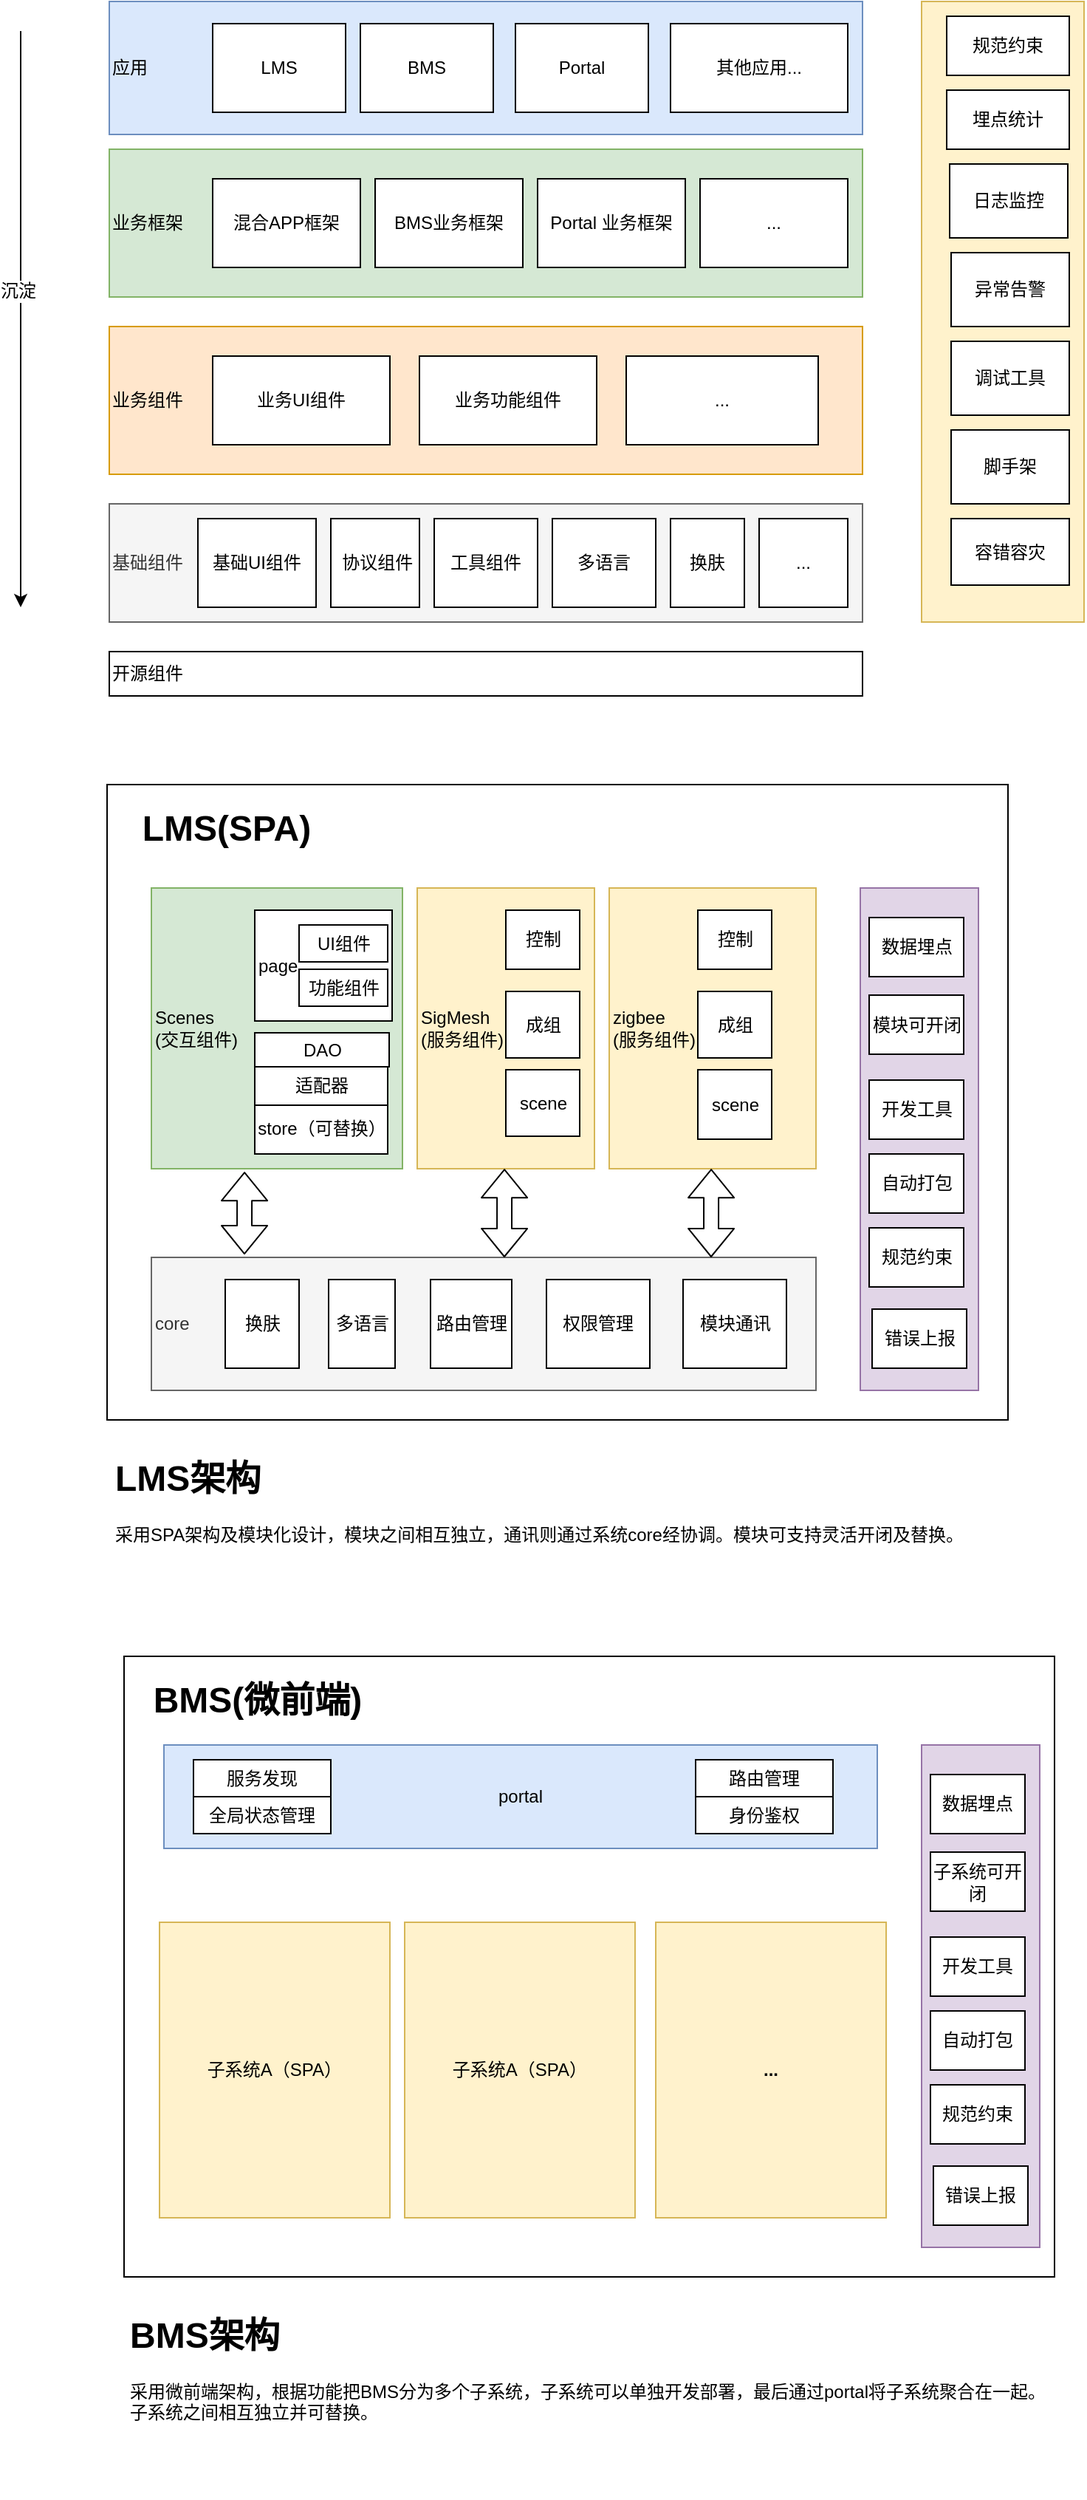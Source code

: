 <mxfile version="12.3.9" type="github" pages="1">
  <diagram id="mC2z6ZHij45KzqhMj24y" name="Page-1">
    <mxGraphModel dx="1422" dy="802" grid="1" gridSize="10" guides="1" tooltips="1" connect="1" arrows="1" fold="1" page="1" pageScale="1" pageWidth="850" pageHeight="1100" math="0" shadow="0">
      <root>
        <mxCell id="0"/>
        <mxCell id="1" parent="0"/>
        <mxCell id="fKgnZvQEvgCLy6BaPN-c-21" value="" style="rounded=0;whiteSpace=wrap;html=1;" parent="1" vertex="1">
          <mxGeometry x="108.5" y="590" width="610" height="430" as="geometry"/>
        </mxCell>
        <mxCell id="YCONs0wasow0GZZ-GPy--1" value="应用" style="rounded=0;whiteSpace=wrap;html=1;fillColor=#dae8fc;strokeColor=#6c8ebf;align=left;" parent="1" vertex="1">
          <mxGeometry x="110" y="60" width="510" height="90" as="geometry"/>
        </mxCell>
        <mxCell id="YCONs0wasow0GZZ-GPy--2" value="BMS" style="rounded=0;whiteSpace=wrap;html=1;" parent="1" vertex="1">
          <mxGeometry x="280" y="75" width="90" height="60" as="geometry"/>
        </mxCell>
        <mxCell id="YCONs0wasow0GZZ-GPy--3" value="Portal" style="rounded=0;whiteSpace=wrap;html=1;" parent="1" vertex="1">
          <mxGeometry x="385" y="75" width="90" height="60" as="geometry"/>
        </mxCell>
        <mxCell id="YCONs0wasow0GZZ-GPy--8" value="业务框架" style="rounded=0;whiteSpace=wrap;html=1;align=left;fillColor=#d5e8d4;strokeColor=#82b366;" parent="1" vertex="1">
          <mxGeometry x="110" y="160" width="510" height="100" as="geometry"/>
        </mxCell>
        <mxCell id="YCONs0wasow0GZZ-GPy--12" value="混合APP框架" style="rounded=0;whiteSpace=wrap;html=1;" parent="1" vertex="1">
          <mxGeometry x="180" y="180" width="100" height="60" as="geometry"/>
        </mxCell>
        <mxCell id="YCONs0wasow0GZZ-GPy--13" value="BMS业务框架" style="rounded=0;whiteSpace=wrap;html=1;" parent="1" vertex="1">
          <mxGeometry x="290" y="180" width="100" height="60" as="geometry"/>
        </mxCell>
        <mxCell id="YCONs0wasow0GZZ-GPy--14" value="业务组件" style="rounded=0;whiteSpace=wrap;html=1;align=left;fillColor=#ffe6cc;strokeColor=#d79b00;" parent="1" vertex="1">
          <mxGeometry x="110" y="280" width="510" height="100" as="geometry"/>
        </mxCell>
        <mxCell id="YCONs0wasow0GZZ-GPy--17" value="业务UI组件" style="rounded=0;whiteSpace=wrap;html=1;" parent="1" vertex="1">
          <mxGeometry x="180" y="300" width="120" height="60" as="geometry"/>
        </mxCell>
        <mxCell id="YCONs0wasow0GZZ-GPy--19" value="业务功能组件" style="rounded=0;whiteSpace=wrap;html=1;" parent="1" vertex="1">
          <mxGeometry x="320" y="300" width="120" height="60" as="geometry"/>
        </mxCell>
        <mxCell id="YCONs0wasow0GZZ-GPy--20" value="基础组件" style="rounded=0;whiteSpace=wrap;html=1;align=left;fillColor=#f5f5f5;strokeColor=#666666;fontColor=#333333;" parent="1" vertex="1">
          <mxGeometry x="110" y="400" width="510" height="80" as="geometry"/>
        </mxCell>
        <mxCell id="YCONs0wasow0GZZ-GPy--21" value="基础UI组件" style="rounded=0;whiteSpace=wrap;html=1;" parent="1" vertex="1">
          <mxGeometry x="170" y="410" width="80" height="60" as="geometry"/>
        </mxCell>
        <mxCell id="YCONs0wasow0GZZ-GPy--22" value="&amp;nbsp;协议组件" style="rounded=0;whiteSpace=wrap;html=1;" parent="1" vertex="1">
          <mxGeometry x="260" y="410" width="60" height="60" as="geometry"/>
        </mxCell>
        <mxCell id="YCONs0wasow0GZZ-GPy--25" value="其他应用..." style="rounded=0;whiteSpace=wrap;html=1;" parent="1" vertex="1">
          <mxGeometry x="490" y="75" width="120" height="60" as="geometry"/>
        </mxCell>
        <mxCell id="YCONs0wasow0GZZ-GPy--26" value="工具组件" style="rounded=0;whiteSpace=wrap;html=1;" parent="1" vertex="1">
          <mxGeometry x="330" y="410" width="70" height="60" as="geometry"/>
        </mxCell>
        <mxCell id="6pe8D8bSwLI52zhU29Og-7" value="多语言" style="rounded=0;whiteSpace=wrap;html=1;" parent="1" vertex="1">
          <mxGeometry x="410" y="410" width="70" height="60" as="geometry"/>
        </mxCell>
        <mxCell id="6pe8D8bSwLI52zhU29Og-8" value="换肤" style="rounded=0;whiteSpace=wrap;html=1;" parent="1" vertex="1">
          <mxGeometry x="490" y="410" width="50" height="60" as="geometry"/>
        </mxCell>
        <mxCell id="6pe8D8bSwLI52zhU29Og-12" value="Portal 业务框架" style="rounded=0;whiteSpace=wrap;html=1;" parent="1" vertex="1">
          <mxGeometry x="400" y="180" width="100" height="60" as="geometry"/>
        </mxCell>
        <mxCell id="6pe8D8bSwLI52zhU29Og-13" value="..." style="rounded=0;whiteSpace=wrap;html=1;" parent="1" vertex="1">
          <mxGeometry x="550" y="410" width="60" height="60" as="geometry"/>
        </mxCell>
        <mxCell id="6pe8D8bSwLI52zhU29Og-16" value="LMS" style="rounded=0;whiteSpace=wrap;html=1;" parent="1" vertex="1">
          <mxGeometry x="180" y="75" width="90" height="60" as="geometry"/>
        </mxCell>
        <mxCell id="6pe8D8bSwLI52zhU29Og-17" value="" style="endArrow=classic;html=1;" parent="1" edge="1">
          <mxGeometry width="50" height="50" relative="1" as="geometry">
            <mxPoint x="50" y="80" as="sourcePoint"/>
            <mxPoint x="50" y="470" as="targetPoint"/>
          </mxGeometry>
        </mxCell>
        <mxCell id="6pe8D8bSwLI52zhU29Og-18" value="沉淀" style="text;html=1;align=center;verticalAlign=middle;resizable=0;points=[];;labelBackgroundColor=#ffffff;" parent="6pe8D8bSwLI52zhU29Og-17" vertex="1" connectable="0">
          <mxGeometry x="-0.097" y="-2" relative="1" as="geometry">
            <mxPoint as="offset"/>
          </mxGeometry>
        </mxCell>
        <mxCell id="6pe8D8bSwLI52zhU29Og-19" value="" style="rounded=0;whiteSpace=wrap;html=1;fillColor=#fff2cc;strokeColor=#d6b656;align=left;" parent="1" vertex="1">
          <mxGeometry x="660" y="60" width="110" height="420" as="geometry"/>
        </mxCell>
        <mxCell id="6pe8D8bSwLI52zhU29Og-20" value="埋点统计" style="rounded=0;whiteSpace=wrap;html=1;" parent="1" vertex="1">
          <mxGeometry x="677" y="120" width="83" height="40" as="geometry"/>
        </mxCell>
        <mxCell id="6pe8D8bSwLI52zhU29Og-24" value="日志监控" style="rounded=0;whiteSpace=wrap;html=1;" parent="1" vertex="1">
          <mxGeometry x="679" y="170" width="80" height="50" as="geometry"/>
        </mxCell>
        <mxCell id="6pe8D8bSwLI52zhU29Og-25" value="异常告警" style="rounded=0;whiteSpace=wrap;html=1;" parent="1" vertex="1">
          <mxGeometry x="680" y="230" width="80" height="50" as="geometry"/>
        </mxCell>
        <mxCell id="6pe8D8bSwLI52zhU29Og-28" value="调试工具" style="rounded=0;whiteSpace=wrap;html=1;" parent="1" vertex="1">
          <mxGeometry x="680" y="290" width="80" height="50" as="geometry"/>
        </mxCell>
        <mxCell id="6pe8D8bSwLI52zhU29Og-31" value="脚手架" style="rounded=0;whiteSpace=wrap;html=1;" parent="1" vertex="1">
          <mxGeometry x="680" y="350" width="80" height="50" as="geometry"/>
        </mxCell>
        <mxCell id="6pe8D8bSwLI52zhU29Og-36" value="..." style="rounded=0;whiteSpace=wrap;html=1;" parent="1" vertex="1">
          <mxGeometry x="460" y="300" width="130" height="60" as="geometry"/>
        </mxCell>
        <mxCell id="6pe8D8bSwLI52zhU29Og-37" value="..." style="rounded=0;whiteSpace=wrap;html=1;" parent="1" vertex="1">
          <mxGeometry x="510" y="180" width="100" height="60" as="geometry"/>
        </mxCell>
        <mxCell id="6pe8D8bSwLI52zhU29Og-38" value="开源组件" style="rounded=0;whiteSpace=wrap;html=1;align=left;glass=0;comic=0;" parent="1" vertex="1">
          <mxGeometry x="110" y="500" width="510" height="30" as="geometry"/>
        </mxCell>
        <mxCell id="6pe8D8bSwLI52zhU29Og-40" value="规范约束" style="rounded=0;whiteSpace=wrap;html=1;" parent="1" vertex="1">
          <mxGeometry x="677" y="70" width="83" height="40" as="geometry"/>
        </mxCell>
        <mxCell id="6pe8D8bSwLI52zhU29Og-52" value="Scenes&lt;br&gt;(交互组件)" style="rounded=0;whiteSpace=wrap;html=1;align=left;fillColor=#d5e8d4;strokeColor=#82b366;" parent="1" vertex="1">
          <mxGeometry x="138.5" y="660" width="170" height="190" as="geometry"/>
        </mxCell>
        <mxCell id="6pe8D8bSwLI52zhU29Og-54" value="page" style="rounded=0;whiteSpace=wrap;html=1;align=left;" parent="1" vertex="1">
          <mxGeometry x="208.5" y="675" width="93" height="75" as="geometry"/>
        </mxCell>
        <mxCell id="6pe8D8bSwLI52zhU29Og-57" value="core" style="rounded=0;whiteSpace=wrap;html=1;shadow=0;align=left;fillColor=#f5f5f5;strokeColor=#666666;fontColor=#333333;" parent="1" vertex="1">
          <mxGeometry x="138.5" y="910" width="450" height="90" as="geometry"/>
        </mxCell>
        <mxCell id="6pe8D8bSwLI52zhU29Og-59" value="SigMesh&lt;br&gt;(服务组件)" style="rounded=0;whiteSpace=wrap;html=1;align=left;fillColor=#fff2cc;strokeColor=#d6b656;" parent="1" vertex="1">
          <mxGeometry x="318.5" y="660" width="120" height="190" as="geometry"/>
        </mxCell>
        <mxCell id="6pe8D8bSwLI52zhU29Og-61" value="控制" style="rounded=0;whiteSpace=wrap;html=1;shadow=0;glass=0;comic=0;" parent="1" vertex="1">
          <mxGeometry x="378.5" y="675" width="50" height="40" as="geometry"/>
        </mxCell>
        <mxCell id="6pe8D8bSwLI52zhU29Og-62" value="成组" style="rounded=0;whiteSpace=wrap;html=1;shadow=0;glass=0;comic=0;" parent="1" vertex="1">
          <mxGeometry x="378.5" y="730" width="50" height="45" as="geometry"/>
        </mxCell>
        <mxCell id="6pe8D8bSwLI52zhU29Og-63" value="scene" style="rounded=0;whiteSpace=wrap;html=1;shadow=0;glass=0;comic=0;" parent="1" vertex="1">
          <mxGeometry x="378.5" y="783" width="50" height="45" as="geometry"/>
        </mxCell>
        <mxCell id="6pe8D8bSwLI52zhU29Og-71" value="换肤" style="rounded=0;whiteSpace=wrap;html=1;shadow=0;glass=0;comic=0;" parent="1" vertex="1">
          <mxGeometry x="188.5" y="925" width="50" height="60" as="geometry"/>
        </mxCell>
        <mxCell id="6pe8D8bSwLI52zhU29Og-73" value="多语言" style="rounded=0;whiteSpace=wrap;html=1;shadow=0;glass=0;comic=0;" parent="1" vertex="1">
          <mxGeometry x="258.5" y="925" width="45" height="60" as="geometry"/>
        </mxCell>
        <mxCell id="6pe8D8bSwLI52zhU29Og-74" value="zigbee&lt;br&gt;(服务组件)" style="rounded=0;whiteSpace=wrap;html=1;align=left;fillColor=#fff2cc;strokeColor=#d6b656;" parent="1" vertex="1">
          <mxGeometry x="448.5" y="660" width="140" height="190" as="geometry"/>
        </mxCell>
        <mxCell id="6pe8D8bSwLI52zhU29Og-76" value="控制" style="rounded=0;whiteSpace=wrap;html=1;shadow=0;glass=0;comic=0;" parent="1" vertex="1">
          <mxGeometry x="508.5" y="675" width="50" height="40" as="geometry"/>
        </mxCell>
        <mxCell id="6pe8D8bSwLI52zhU29Og-77" value="成组" style="rounded=0;whiteSpace=wrap;html=1;shadow=0;glass=0;comic=0;" parent="1" vertex="1">
          <mxGeometry x="508.5" y="730" width="50" height="45" as="geometry"/>
        </mxCell>
        <mxCell id="6pe8D8bSwLI52zhU29Og-78" value="scene" style="rounded=0;whiteSpace=wrap;html=1;shadow=0;glass=0;comic=0;" parent="1" vertex="1">
          <mxGeometry x="508.5" y="783" width="50" height="47" as="geometry"/>
        </mxCell>
        <mxCell id="fKgnZvQEvgCLy6BaPN-c-1" value="容错容灾" style="rounded=0;whiteSpace=wrap;html=1;" parent="1" vertex="1">
          <mxGeometry x="680" y="410" width="80" height="45" as="geometry"/>
        </mxCell>
        <mxCell id="fKgnZvQEvgCLy6BaPN-c-7" value="路由管理" style="rounded=0;whiteSpace=wrap;html=1;shadow=0;glass=0;comic=0;" parent="1" vertex="1">
          <mxGeometry x="327.5" y="925" width="55" height="60" as="geometry"/>
        </mxCell>
        <mxCell id="fKgnZvQEvgCLy6BaPN-c-11" value="权限管理" style="rounded=0;whiteSpace=wrap;html=1;" parent="1" vertex="1">
          <mxGeometry x="406" y="925" width="70" height="60" as="geometry"/>
        </mxCell>
        <mxCell id="fKgnZvQEvgCLy6BaPN-c-12" value="模块通讯" style="rounded=0;whiteSpace=wrap;html=1;" parent="1" vertex="1">
          <mxGeometry x="498.5" y="925" width="70" height="60" as="geometry"/>
        </mxCell>
        <mxCell id="fKgnZvQEvgCLy6BaPN-c-13" value="store（可替换）" style="rounded=0;whiteSpace=wrap;html=1;" parent="1" vertex="1">
          <mxGeometry x="208.5" y="806" width="90" height="34" as="geometry"/>
        </mxCell>
        <mxCell id="fKgnZvQEvgCLy6BaPN-c-14" value="适配器" style="rounded=0;whiteSpace=wrap;html=1;" parent="1" vertex="1">
          <mxGeometry x="208.5" y="780" width="90" height="27" as="geometry"/>
        </mxCell>
        <mxCell id="fKgnZvQEvgCLy6BaPN-c-15" value="DAO" style="rounded=0;whiteSpace=wrap;html=1;" parent="1" vertex="1">
          <mxGeometry x="208.5" y="758" width="91" height="23" as="geometry"/>
        </mxCell>
        <mxCell id="fKgnZvQEvgCLy6BaPN-c-16" value="UI组件" style="rounded=0;whiteSpace=wrap;html=1;" parent="1" vertex="1">
          <mxGeometry x="238.5" y="685" width="60" height="25" as="geometry"/>
        </mxCell>
        <mxCell id="fKgnZvQEvgCLy6BaPN-c-17" value="功能组件" style="rounded=0;whiteSpace=wrap;html=1;" parent="1" vertex="1">
          <mxGeometry x="238.5" y="715" width="60" height="25" as="geometry"/>
        </mxCell>
        <mxCell id="fKgnZvQEvgCLy6BaPN-c-18" value="" style="shape=flexArrow;endArrow=classic;startArrow=classic;html=1;entryX=0.371;entryY=1.011;entryDx=0;entryDy=0;entryPerimeter=0;exitX=0.14;exitY=-0.022;exitDx=0;exitDy=0;exitPerimeter=0;" parent="1" source="6pe8D8bSwLI52zhU29Og-57" target="6pe8D8bSwLI52zhU29Og-52" edge="1">
          <mxGeometry width="50" height="50" relative="1" as="geometry">
            <mxPoint x="198.5" y="890" as="sourcePoint"/>
            <mxPoint x="198.5" y="860" as="targetPoint"/>
          </mxGeometry>
        </mxCell>
        <mxCell id="fKgnZvQEvgCLy6BaPN-c-19" value="" style="shape=flexArrow;endArrow=classic;startArrow=classic;html=1;entryX=0.371;entryY=1.011;entryDx=0;entryDy=0;entryPerimeter=0;" parent="1" edge="1">
          <mxGeometry width="50" height="50" relative="1" as="geometry">
            <mxPoint x="377.5" y="910" as="sourcePoint"/>
            <mxPoint x="377.57" y="850.09" as="targetPoint"/>
          </mxGeometry>
        </mxCell>
        <mxCell id="fKgnZvQEvgCLy6BaPN-c-20" value="" style="shape=flexArrow;endArrow=classic;startArrow=classic;html=1;entryX=0.371;entryY=1.011;entryDx=0;entryDy=0;entryPerimeter=0;" parent="1" edge="1">
          <mxGeometry width="50" height="50" relative="1" as="geometry">
            <mxPoint x="517.5" y="910" as="sourcePoint"/>
            <mxPoint x="517.57" y="850.09" as="targetPoint"/>
          </mxGeometry>
        </mxCell>
        <mxCell id="fKgnZvQEvgCLy6BaPN-c-22" value="LMS(SPA)" style="text;strokeColor=none;fillColor=none;html=1;fontSize=24;fontStyle=1;verticalAlign=middle;align=center;rounded=0;" parent="1" vertex="1">
          <mxGeometry x="138.5" y="600" width="100" height="40" as="geometry"/>
        </mxCell>
        <mxCell id="arp7Tkn7ftnHsUR-KLUh-1" value="" style="rounded=0;whiteSpace=wrap;html=1;" vertex="1" parent="1">
          <mxGeometry x="120" y="1180" width="630" height="420" as="geometry"/>
        </mxCell>
        <mxCell id="arp7Tkn7ftnHsUR-KLUh-3" value="BMS(微前端)" style="text;strokeColor=none;fillColor=none;html=1;fontSize=24;fontStyle=1;verticalAlign=middle;align=center;" vertex="1" parent="1">
          <mxGeometry x="160" y="1190" width="100" height="40" as="geometry"/>
        </mxCell>
        <mxCell id="arp7Tkn7ftnHsUR-KLUh-4" value="portal" style="rounded=0;whiteSpace=wrap;html=1;fillColor=#dae8fc;strokeColor=#6c8ebf;" vertex="1" parent="1">
          <mxGeometry x="147" y="1240" width="483" height="70" as="geometry"/>
        </mxCell>
        <mxCell id="arp7Tkn7ftnHsUR-KLUh-5" value="服务发现" style="rounded=0;whiteSpace=wrap;html=1;" vertex="1" parent="1">
          <mxGeometry x="167" y="1250" width="93" height="25" as="geometry"/>
        </mxCell>
        <mxCell id="arp7Tkn7ftnHsUR-KLUh-6" value="全局状态管理" style="rounded=0;whiteSpace=wrap;html=1;" vertex="1" parent="1">
          <mxGeometry x="167" y="1275" width="93" height="25" as="geometry"/>
        </mxCell>
        <mxCell id="arp7Tkn7ftnHsUR-KLUh-9" value="路由管理" style="rounded=0;whiteSpace=wrap;html=1;" vertex="1" parent="1">
          <mxGeometry x="507" y="1250" width="93" height="25" as="geometry"/>
        </mxCell>
        <mxCell id="arp7Tkn7ftnHsUR-KLUh-10" value="身份鉴权" style="rounded=0;whiteSpace=wrap;html=1;" vertex="1" parent="1">
          <mxGeometry x="507" y="1275" width="93" height="25" as="geometry"/>
        </mxCell>
        <mxCell id="arp7Tkn7ftnHsUR-KLUh-11" value="子系统A（SPA）" style="rounded=0;whiteSpace=wrap;html=1;fillColor=#fff2cc;strokeColor=#d6b656;" vertex="1" parent="1">
          <mxGeometry x="144" y="1360" width="156" height="200" as="geometry"/>
        </mxCell>
        <mxCell id="arp7Tkn7ftnHsUR-KLUh-12" value="子系统A（SPA）" style="rounded=0;whiteSpace=wrap;html=1;fillColor=#fff2cc;strokeColor=#d6b656;" vertex="1" parent="1">
          <mxGeometry x="310" y="1360" width="156" height="200" as="geometry"/>
        </mxCell>
        <mxCell id="arp7Tkn7ftnHsUR-KLUh-13" value="&lt;b&gt;...&lt;/b&gt;" style="rounded=0;whiteSpace=wrap;html=1;fillColor=#fff2cc;strokeColor=#d6b656;" vertex="1" parent="1">
          <mxGeometry x="480" y="1360" width="156" height="200" as="geometry"/>
        </mxCell>
        <mxCell id="arp7Tkn7ftnHsUR-KLUh-14" value="" style="rounded=0;whiteSpace=wrap;html=1;fillColor=#e1d5e7;strokeColor=#9673a6;" vertex="1" parent="1">
          <mxGeometry x="618.5" y="660" width="80" height="340" as="geometry"/>
        </mxCell>
        <mxCell id="arp7Tkn7ftnHsUR-KLUh-15" value="数据埋点" style="rounded=0;whiteSpace=wrap;html=1;" vertex="1" parent="1">
          <mxGeometry x="624.5" y="680" width="64" height="40" as="geometry"/>
        </mxCell>
        <mxCell id="arp7Tkn7ftnHsUR-KLUh-17" value="模块可开闭" style="rounded=0;whiteSpace=wrap;html=1;" vertex="1" parent="1">
          <mxGeometry x="624.5" y="732.5" width="64" height="40" as="geometry"/>
        </mxCell>
        <mxCell id="arp7Tkn7ftnHsUR-KLUh-18" value="开发工具" style="rounded=0;whiteSpace=wrap;html=1;" vertex="1" parent="1">
          <mxGeometry x="624.5" y="790" width="64" height="40" as="geometry"/>
        </mxCell>
        <mxCell id="arp7Tkn7ftnHsUR-KLUh-19" value="自动打包" style="rounded=0;whiteSpace=wrap;html=1;" vertex="1" parent="1">
          <mxGeometry x="624.5" y="840" width="64" height="40" as="geometry"/>
        </mxCell>
        <mxCell id="arp7Tkn7ftnHsUR-KLUh-26" value="规范约束" style="rounded=0;whiteSpace=wrap;html=1;" vertex="1" parent="1">
          <mxGeometry x="624.5" y="890" width="64" height="40" as="geometry"/>
        </mxCell>
        <mxCell id="arp7Tkn7ftnHsUR-KLUh-27" value="错误上报" style="rounded=0;whiteSpace=wrap;html=1;" vertex="1" parent="1">
          <mxGeometry x="626.5" y="945" width="64" height="40" as="geometry"/>
        </mxCell>
        <mxCell id="arp7Tkn7ftnHsUR-KLUh-29" value="" style="rounded=0;whiteSpace=wrap;html=1;fillColor=#e1d5e7;strokeColor=#9673a6;" vertex="1" parent="1">
          <mxGeometry x="660" y="1240" width="80" height="340" as="geometry"/>
        </mxCell>
        <mxCell id="arp7Tkn7ftnHsUR-KLUh-30" value="数据埋点" style="rounded=0;whiteSpace=wrap;html=1;" vertex="1" parent="1">
          <mxGeometry x="666" y="1260" width="64" height="40" as="geometry"/>
        </mxCell>
        <mxCell id="arp7Tkn7ftnHsUR-KLUh-31" value="子系统可开闭" style="rounded=0;whiteSpace=wrap;html=1;" vertex="1" parent="1">
          <mxGeometry x="666" y="1312.5" width="64" height="40" as="geometry"/>
        </mxCell>
        <mxCell id="arp7Tkn7ftnHsUR-KLUh-32" value="开发工具" style="rounded=0;whiteSpace=wrap;html=1;" vertex="1" parent="1">
          <mxGeometry x="666" y="1370" width="64" height="40" as="geometry"/>
        </mxCell>
        <mxCell id="arp7Tkn7ftnHsUR-KLUh-33" value="自动打包" style="rounded=0;whiteSpace=wrap;html=1;" vertex="1" parent="1">
          <mxGeometry x="666" y="1420" width="64" height="40" as="geometry"/>
        </mxCell>
        <mxCell id="arp7Tkn7ftnHsUR-KLUh-34" value="规范约束" style="rounded=0;whiteSpace=wrap;html=1;" vertex="1" parent="1">
          <mxGeometry x="666" y="1470" width="64" height="40" as="geometry"/>
        </mxCell>
        <mxCell id="arp7Tkn7ftnHsUR-KLUh-35" value="错误上报" style="rounded=0;whiteSpace=wrap;html=1;" vertex="1" parent="1">
          <mxGeometry x="668" y="1525" width="64" height="40" as="geometry"/>
        </mxCell>
        <mxCell id="arp7Tkn7ftnHsUR-KLUh-36" value="&lt;h1&gt;BMS架构&lt;/h1&gt;&lt;p&gt;采用微前端架构，根据功能把BMS分为多个子系统，子系统可以单独开发部署，最后通过portal将子系统聚合在一起。子系统之间相互独立并可替换。&lt;/p&gt;" style="text;html=1;strokeColor=none;fillColor=none;spacing=5;spacingTop=-20;whiteSpace=wrap;overflow=hidden;rounded=0;" vertex="1" parent="1">
          <mxGeometry x="119" y="1620" width="632" height="130" as="geometry"/>
        </mxCell>
        <mxCell id="arp7Tkn7ftnHsUR-KLUh-37" value="&lt;h1&gt;LMS架构&lt;/h1&gt;&lt;p&gt;采用SPA架构及模块化设计，模块之间相互独立，通讯则通过系统core经协调。模块可支持灵活开闭及替换。&lt;/p&gt;" style="text;html=1;strokeColor=none;fillColor=none;spacing=5;spacingTop=-20;whiteSpace=wrap;overflow=hidden;rounded=0;" vertex="1" parent="1">
          <mxGeometry x="109" y="1040" width="612" height="110" as="geometry"/>
        </mxCell>
      </root>
    </mxGraphModel>
  </diagram>
</mxfile>
